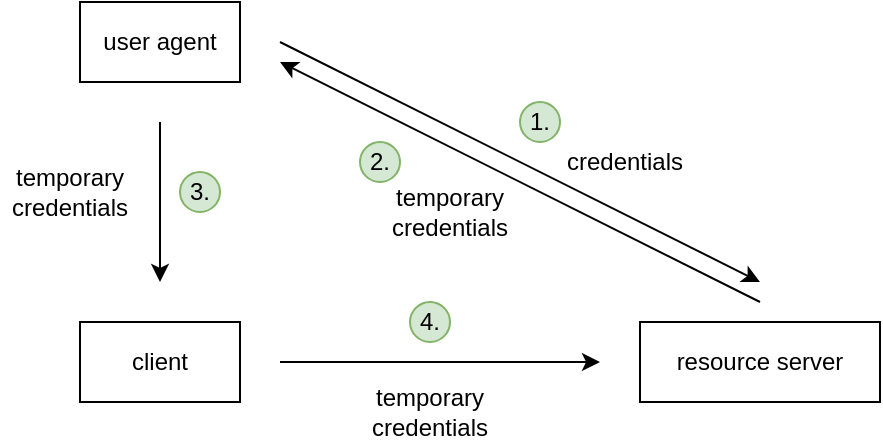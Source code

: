 <mxfile version="13.9.9" type="device"><diagram id="OLHZQ1-2_X_GF16feI17" name="Page-1"><mxGraphModel dx="572" dy="428" grid="1" gridSize="10" guides="1" tooltips="1" connect="1" arrows="1" fold="1" page="1" pageScale="1" pageWidth="850" pageHeight="1100" math="0" shadow="0"><root><mxCell id="0"/><mxCell id="1" parent="0"/><mxCell id="sBNGqOD-eWIy1nx-69WP-1" value="user agent" style="rounded=0;whiteSpace=wrap;html=1;" parent="1" vertex="1"><mxGeometry x="160" y="120" width="80" height="40" as="geometry"/></mxCell><mxCell id="sBNGqOD-eWIy1nx-69WP-2" value="client" style="rounded=0;whiteSpace=wrap;html=1;" parent="1" vertex="1"><mxGeometry x="160" y="280" width="80" height="40" as="geometry"/></mxCell><mxCell id="sBNGqOD-eWIy1nx-69WP-3" value="resource server" style="rounded=0;whiteSpace=wrap;html=1;" parent="1" vertex="1"><mxGeometry x="440" y="280" width="120" height="40" as="geometry"/></mxCell><mxCell id="sBNGqOD-eWIy1nx-69WP-4" value="" style="endArrow=classic;html=1;" parent="1" edge="1"><mxGeometry width="50" height="50" relative="1" as="geometry"><mxPoint x="200" y="180" as="sourcePoint"/><mxPoint x="200" y="260" as="targetPoint"/></mxGeometry></mxCell><mxCell id="sBNGqOD-eWIy1nx-69WP-5" value="" style="endArrow=classic;html=1;" parent="1" edge="1"><mxGeometry width="50" height="50" relative="1" as="geometry"><mxPoint x="260" y="300" as="sourcePoint"/><mxPoint x="420" y="300" as="targetPoint"/></mxGeometry></mxCell><mxCell id="sBNGqOD-eWIy1nx-69WP-6" value="temporary&lt;br&gt;credentials" style="text;html=1;strokeColor=none;fillColor=none;align=center;verticalAlign=middle;whiteSpace=wrap;rounded=0;" parent="1" vertex="1"><mxGeometry x="120" y="200" width="70" height="30" as="geometry"/></mxCell><mxCell id="sBNGqOD-eWIy1nx-69WP-7" value="temporary&lt;br&gt;credentials" style="text;html=1;strokeColor=none;fillColor=none;align=center;verticalAlign=middle;whiteSpace=wrap;rounded=0;" parent="1" vertex="1"><mxGeometry x="300" y="310" width="70" height="30" as="geometry"/></mxCell><mxCell id="WdbbX0wxmPRg5qQHX2SL-1" value="" style="endArrow=classic;startArrow=none;html=1;startFill=0;" edge="1" parent="1"><mxGeometry width="50" height="50" relative="1" as="geometry"><mxPoint x="260" y="140" as="sourcePoint"/><mxPoint x="500" y="260" as="targetPoint"/></mxGeometry></mxCell><mxCell id="WdbbX0wxmPRg5qQHX2SL-2" value="credentials" style="text;html=1;strokeColor=none;fillColor=none;align=center;verticalAlign=middle;whiteSpace=wrap;rounded=0;" vertex="1" parent="1"><mxGeometry x="400" y="190" width="65" height="20" as="geometry"/></mxCell><mxCell id="WdbbX0wxmPRg5qQHX2SL-3" value="" style="endArrow=none;html=1;startArrow=classic;startFill=1;endFill=0;" edge="1" parent="1"><mxGeometry width="50" height="50" relative="1" as="geometry"><mxPoint x="260" y="150" as="sourcePoint"/><mxPoint x="500" y="270" as="targetPoint"/></mxGeometry></mxCell><mxCell id="WdbbX0wxmPRg5qQHX2SL-4" value="temporary&lt;br&gt;credentials" style="text;html=1;strokeColor=none;fillColor=none;align=center;verticalAlign=middle;whiteSpace=wrap;rounded=0;" vertex="1" parent="1"><mxGeometry x="310" y="210" width="70" height="30" as="geometry"/></mxCell><mxCell id="WdbbX0wxmPRg5qQHX2SL-5" value="1." style="ellipse;whiteSpace=wrap;html=1;aspect=fixed;fillColor=#d5e8d4;strokeColor=#82b366;" vertex="1" parent="1"><mxGeometry x="380" y="170" width="20" height="20" as="geometry"/></mxCell><mxCell id="WdbbX0wxmPRg5qQHX2SL-6" value="2." style="ellipse;whiteSpace=wrap;html=1;aspect=fixed;fillColor=#d5e8d4;strokeColor=#82b366;" vertex="1" parent="1"><mxGeometry x="300" y="190" width="20" height="20" as="geometry"/></mxCell><mxCell id="WdbbX0wxmPRg5qQHX2SL-7" value="3." style="ellipse;whiteSpace=wrap;html=1;aspect=fixed;fillColor=#d5e8d4;strokeColor=#82b366;" vertex="1" parent="1"><mxGeometry x="210" y="205" width="20" height="20" as="geometry"/></mxCell><mxCell id="WdbbX0wxmPRg5qQHX2SL-8" value="4." style="ellipse;whiteSpace=wrap;html=1;aspect=fixed;fillColor=#d5e8d4;strokeColor=#82b366;" vertex="1" parent="1"><mxGeometry x="325" y="270" width="20" height="20" as="geometry"/></mxCell></root></mxGraphModel></diagram></mxfile>